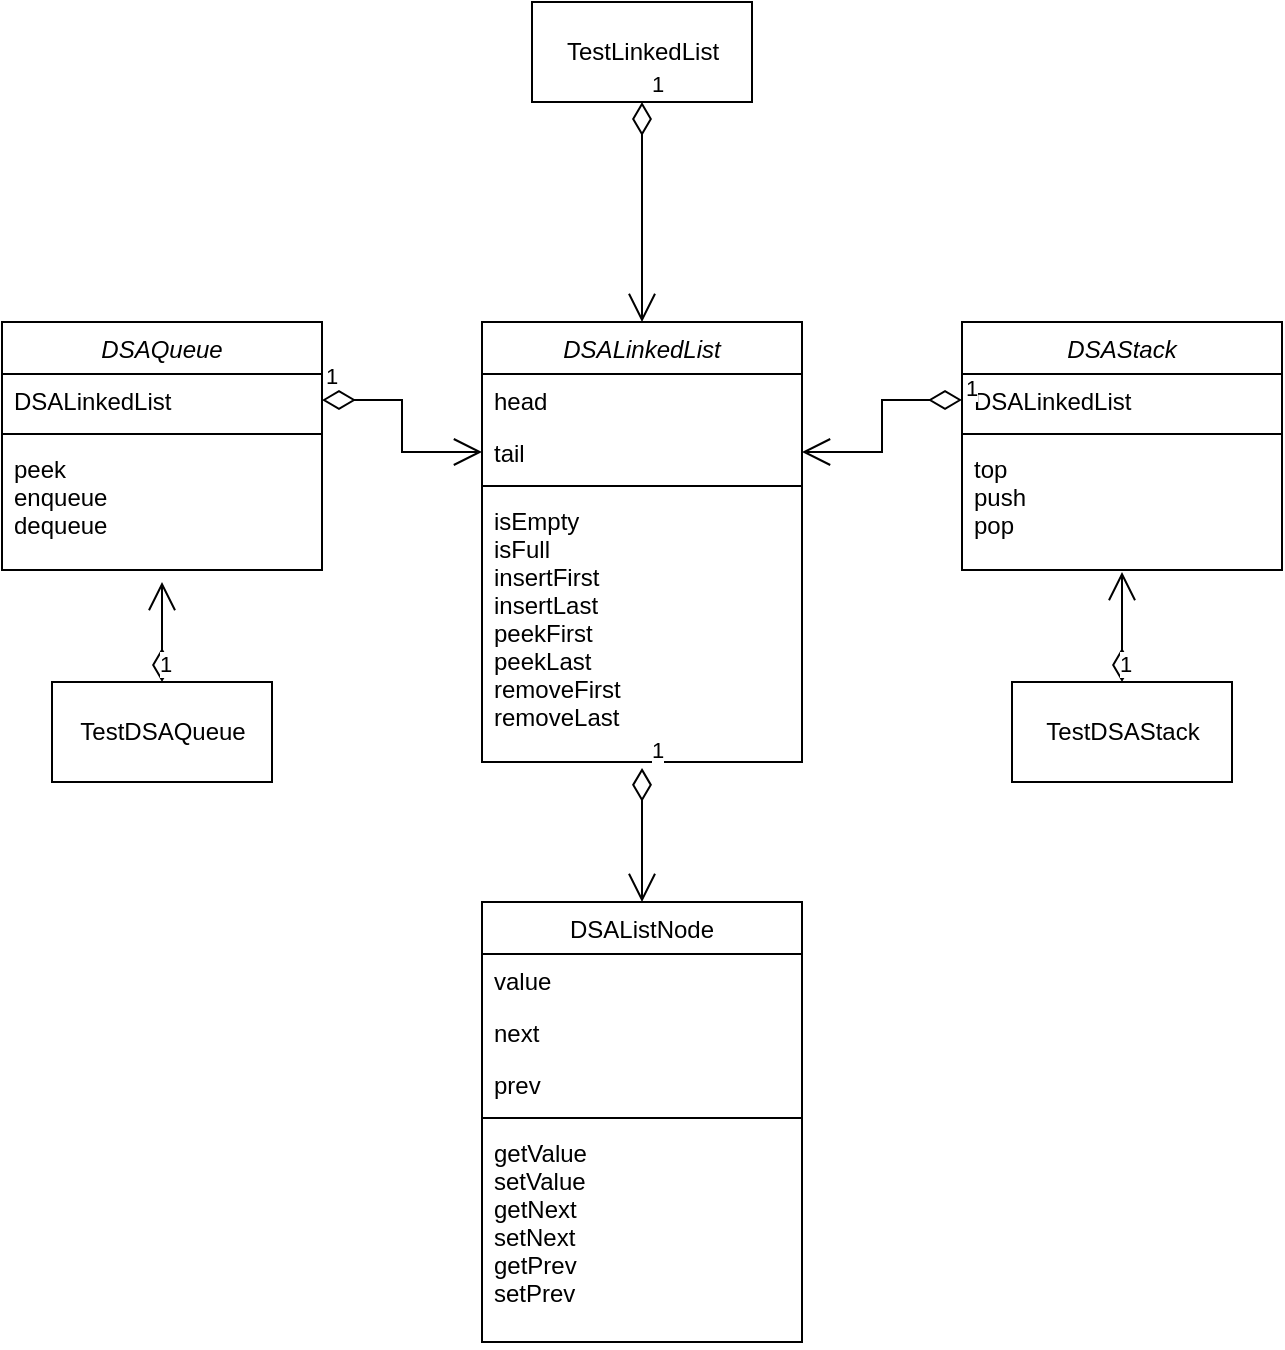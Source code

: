 <mxfile version="20.2.8" type="device"><diagram id="C5RBs43oDa-KdzZeNtuy" name="Page-1"><mxGraphModel dx="1422" dy="737" grid="1" gridSize="10" guides="1" tooltips="1" connect="1" arrows="1" fold="1" page="1" pageScale="1" pageWidth="827" pageHeight="1169" math="0" shadow="0"><root><mxCell id="WIyWlLk6GJQsqaUBKTNV-0"/><mxCell id="WIyWlLk6GJQsqaUBKTNV-1" parent="WIyWlLk6GJQsqaUBKTNV-0"/><mxCell id="zkfFHV4jXpPFQw0GAbJ--0" value="DSALinkedList" style="swimlane;fontStyle=2;align=center;verticalAlign=top;childLayout=stackLayout;horizontal=1;startSize=26;horizontalStack=0;resizeParent=1;resizeLast=0;collapsible=1;marginBottom=0;rounded=0;shadow=0;strokeWidth=1;" parent="WIyWlLk6GJQsqaUBKTNV-1" vertex="1"><mxGeometry x="360" y="560" width="160" height="220" as="geometry"><mxRectangle x="230" y="140" width="160" height="26" as="alternateBounds"/></mxGeometry></mxCell><mxCell id="zkfFHV4jXpPFQw0GAbJ--1" value="head" style="text;align=left;verticalAlign=top;spacingLeft=4;spacingRight=4;overflow=hidden;rotatable=0;points=[[0,0.5],[1,0.5]];portConstraint=eastwest;" parent="zkfFHV4jXpPFQw0GAbJ--0" vertex="1"><mxGeometry y="26" width="160" height="26" as="geometry"/></mxCell><mxCell id="zkfFHV4jXpPFQw0GAbJ--2" value="tail" style="text;align=left;verticalAlign=top;spacingLeft=4;spacingRight=4;overflow=hidden;rotatable=0;points=[[0,0.5],[1,0.5]];portConstraint=eastwest;rounded=0;shadow=0;html=0;" parent="zkfFHV4jXpPFQw0GAbJ--0" vertex="1"><mxGeometry y="52" width="160" height="26" as="geometry"/></mxCell><mxCell id="zkfFHV4jXpPFQw0GAbJ--4" value="" style="line;html=1;strokeWidth=1;align=left;verticalAlign=middle;spacingTop=-1;spacingLeft=3;spacingRight=3;rotatable=0;labelPosition=right;points=[];portConstraint=eastwest;" parent="zkfFHV4jXpPFQw0GAbJ--0" vertex="1"><mxGeometry y="78" width="160" height="8" as="geometry"/></mxCell><mxCell id="zkfFHV4jXpPFQw0GAbJ--5" value="isEmpty&#10;isFull&#10;insertFirst&#10;insertLast&#10;peekFirst&#10;peekLast&#10;removeFirst&#10;removeLast" style="text;align=left;verticalAlign=top;spacingLeft=4;spacingRight=4;overflow=hidden;rotatable=0;points=[[0,0.5],[1,0.5]];portConstraint=eastwest;" parent="zkfFHV4jXpPFQw0GAbJ--0" vertex="1"><mxGeometry y="86" width="160" height="134" as="geometry"/></mxCell><mxCell id="zkfFHV4jXpPFQw0GAbJ--17" value="DSAListNode" style="swimlane;fontStyle=0;align=center;verticalAlign=top;childLayout=stackLayout;horizontal=1;startSize=26;horizontalStack=0;resizeParent=1;resizeLast=0;collapsible=1;marginBottom=0;rounded=0;shadow=0;strokeWidth=1;" parent="WIyWlLk6GJQsqaUBKTNV-1" vertex="1"><mxGeometry x="360" y="850" width="160" height="220" as="geometry"><mxRectangle x="550" y="140" width="160" height="26" as="alternateBounds"/></mxGeometry></mxCell><mxCell id="zkfFHV4jXpPFQw0GAbJ--18" value="value&#10;" style="text;align=left;verticalAlign=top;spacingLeft=4;spacingRight=4;overflow=hidden;rotatable=0;points=[[0,0.5],[1,0.5]];portConstraint=eastwest;" parent="zkfFHV4jXpPFQw0GAbJ--17" vertex="1"><mxGeometry y="26" width="160" height="26" as="geometry"/></mxCell><mxCell id="zkfFHV4jXpPFQw0GAbJ--19" value="next" style="text;align=left;verticalAlign=top;spacingLeft=4;spacingRight=4;overflow=hidden;rotatable=0;points=[[0,0.5],[1,0.5]];portConstraint=eastwest;rounded=0;shadow=0;html=0;" parent="zkfFHV4jXpPFQw0GAbJ--17" vertex="1"><mxGeometry y="52" width="160" height="26" as="geometry"/></mxCell><mxCell id="zkfFHV4jXpPFQw0GAbJ--20" value="prev" style="text;align=left;verticalAlign=top;spacingLeft=4;spacingRight=4;overflow=hidden;rotatable=0;points=[[0,0.5],[1,0.5]];portConstraint=eastwest;rounded=0;shadow=0;html=0;" parent="zkfFHV4jXpPFQw0GAbJ--17" vertex="1"><mxGeometry y="78" width="160" height="26" as="geometry"/></mxCell><mxCell id="zkfFHV4jXpPFQw0GAbJ--23" value="" style="line;html=1;strokeWidth=1;align=left;verticalAlign=middle;spacingTop=-1;spacingLeft=3;spacingRight=3;rotatable=0;labelPosition=right;points=[];portConstraint=eastwest;" parent="zkfFHV4jXpPFQw0GAbJ--17" vertex="1"><mxGeometry y="104" width="160" height="8" as="geometry"/></mxCell><mxCell id="zkfFHV4jXpPFQw0GAbJ--24" value="getValue&#10;setValue&#10;getNext&#10;setNext&#10;getPrev&#10;setPrev" style="text;align=left;verticalAlign=top;spacingLeft=4;spacingRight=4;overflow=hidden;rotatable=0;points=[[0,0.5],[1,0.5]];portConstraint=eastwest;" parent="zkfFHV4jXpPFQw0GAbJ--17" vertex="1"><mxGeometry y="112" width="160" height="108" as="geometry"/></mxCell><mxCell id="T0tZ6VXCq35RO40GKVR4-12" value="TestLinkedList" style="html=1;" parent="WIyWlLk6GJQsqaUBKTNV-1" vertex="1"><mxGeometry x="385" y="400" width="110" height="50" as="geometry"/></mxCell><mxCell id="jp38lHHHXk88Xtq5NfBR-3" value="DSAQueue" style="swimlane;fontStyle=2;align=center;verticalAlign=top;childLayout=stackLayout;horizontal=1;startSize=26;horizontalStack=0;resizeParent=1;resizeLast=0;collapsible=1;marginBottom=0;rounded=0;shadow=0;strokeWidth=1;" parent="WIyWlLk6GJQsqaUBKTNV-1" vertex="1"><mxGeometry x="120" y="560" width="160" height="124" as="geometry"><mxRectangle x="230" y="140" width="160" height="26" as="alternateBounds"/></mxGeometry></mxCell><mxCell id="jp38lHHHXk88Xtq5NfBR-4" value="DSALinkedList" style="text;align=left;verticalAlign=top;spacingLeft=4;spacingRight=4;overflow=hidden;rotatable=0;points=[[0,0.5],[1,0.5]];portConstraint=eastwest;" parent="jp38lHHHXk88Xtq5NfBR-3" vertex="1"><mxGeometry y="26" width="160" height="26" as="geometry"/></mxCell><mxCell id="jp38lHHHXk88Xtq5NfBR-6" value="" style="line;html=1;strokeWidth=1;align=left;verticalAlign=middle;spacingTop=-1;spacingLeft=3;spacingRight=3;rotatable=0;labelPosition=right;points=[];portConstraint=eastwest;" parent="jp38lHHHXk88Xtq5NfBR-3" vertex="1"><mxGeometry y="52" width="160" height="8" as="geometry"/></mxCell><mxCell id="jp38lHHHXk88Xtq5NfBR-7" value="peek&#10;enqueue&#10;dequeue" style="text;align=left;verticalAlign=top;spacingLeft=4;spacingRight=4;overflow=hidden;rotatable=0;points=[[0,0.5],[1,0.5]];portConstraint=eastwest;" parent="jp38lHHHXk88Xtq5NfBR-3" vertex="1"><mxGeometry y="60" width="160" height="64" as="geometry"/></mxCell><mxCell id="jp38lHHHXk88Xtq5NfBR-10" value="DSAStack" style="swimlane;fontStyle=2;align=center;verticalAlign=top;childLayout=stackLayout;horizontal=1;startSize=26;horizontalStack=0;resizeParent=1;resizeLast=0;collapsible=1;marginBottom=0;rounded=0;shadow=0;strokeWidth=1;" parent="WIyWlLk6GJQsqaUBKTNV-1" vertex="1"><mxGeometry x="600" y="560" width="160" height="124" as="geometry"><mxRectangle x="230" y="140" width="160" height="26" as="alternateBounds"/></mxGeometry></mxCell><mxCell id="jp38lHHHXk88Xtq5NfBR-11" value="DSALinkedList" style="text;align=left;verticalAlign=top;spacingLeft=4;spacingRight=4;overflow=hidden;rotatable=0;points=[[0,0.5],[1,0.5]];portConstraint=eastwest;" parent="jp38lHHHXk88Xtq5NfBR-10" vertex="1"><mxGeometry y="26" width="160" height="26" as="geometry"/></mxCell><mxCell id="jp38lHHHXk88Xtq5NfBR-12" value="" style="line;html=1;strokeWidth=1;align=left;verticalAlign=middle;spacingTop=-1;spacingLeft=3;spacingRight=3;rotatable=0;labelPosition=right;points=[];portConstraint=eastwest;" parent="jp38lHHHXk88Xtq5NfBR-10" vertex="1"><mxGeometry y="52" width="160" height="8" as="geometry"/></mxCell><mxCell id="jp38lHHHXk88Xtq5NfBR-13" value="top&#10;push&#10;pop" style="text;align=left;verticalAlign=top;spacingLeft=4;spacingRight=4;overflow=hidden;rotatable=0;points=[[0,0.5],[1,0.5]];portConstraint=eastwest;" parent="jp38lHHHXk88Xtq5NfBR-10" vertex="1"><mxGeometry y="60" width="160" height="64" as="geometry"/></mxCell><mxCell id="WK80ZnPckcwBvJ5D1x4j-0" value="1" style="endArrow=open;html=1;endSize=12;startArrow=diamondThin;startSize=14;startFill=0;edgeStyle=orthogonalEdgeStyle;align=left;verticalAlign=bottom;rounded=0;exitX=0.5;exitY=1;exitDx=0;exitDy=0;entryX=0.5;entryY=0;entryDx=0;entryDy=0;" edge="1" parent="WIyWlLk6GJQsqaUBKTNV-1" source="T0tZ6VXCq35RO40GKVR4-12" target="zkfFHV4jXpPFQw0GAbJ--0"><mxGeometry x="-1" y="3" relative="1" as="geometry"><mxPoint x="430" y="470" as="sourcePoint"/><mxPoint x="590" y="470" as="targetPoint"/></mxGeometry></mxCell><mxCell id="WK80ZnPckcwBvJ5D1x4j-1" value="1" style="endArrow=open;html=1;endSize=12;startArrow=diamondThin;startSize=14;startFill=0;edgeStyle=orthogonalEdgeStyle;align=left;verticalAlign=bottom;rounded=0;exitX=0;exitY=0.5;exitDx=0;exitDy=0;entryX=1;entryY=0.5;entryDx=0;entryDy=0;" edge="1" parent="WIyWlLk6GJQsqaUBKTNV-1" source="jp38lHHHXk88Xtq5NfBR-11" target="zkfFHV4jXpPFQw0GAbJ--2"><mxGeometry x="-1" y="3" relative="1" as="geometry"><mxPoint x="580" y="450" as="sourcePoint"/><mxPoint x="580" y="560" as="targetPoint"/></mxGeometry></mxCell><mxCell id="WK80ZnPckcwBvJ5D1x4j-2" value="1" style="endArrow=open;html=1;endSize=12;startArrow=diamondThin;startSize=14;startFill=0;edgeStyle=orthogonalEdgeStyle;align=left;verticalAlign=bottom;rounded=0;exitX=1;exitY=0.5;exitDx=0;exitDy=0;entryX=0;entryY=0.5;entryDx=0;entryDy=0;" edge="1" parent="WIyWlLk6GJQsqaUBKTNV-1" source="jp38lHHHXk88Xtq5NfBR-4" target="zkfFHV4jXpPFQw0GAbJ--2"><mxGeometry x="-1" y="3" relative="1" as="geometry"><mxPoint x="350" y="510" as="sourcePoint"/><mxPoint x="270" y="536" as="targetPoint"/></mxGeometry></mxCell><mxCell id="WK80ZnPckcwBvJ5D1x4j-3" value="1" style="endArrow=open;html=1;endSize=12;startArrow=diamondThin;startSize=14;startFill=0;edgeStyle=orthogonalEdgeStyle;align=left;verticalAlign=bottom;rounded=0;exitX=0.5;exitY=1.022;exitDx=0;exitDy=0;entryX=0.5;entryY=0;entryDx=0;entryDy=0;exitPerimeter=0;" edge="1" parent="WIyWlLk6GJQsqaUBKTNV-1" source="zkfFHV4jXpPFQw0GAbJ--5" target="zkfFHV4jXpPFQw0GAbJ--17"><mxGeometry x="-1" y="3" relative="1" as="geometry"><mxPoint x="465" y="810" as="sourcePoint"/><mxPoint x="385" y="836" as="targetPoint"/><Array as="points"><mxPoint x="440" y="810"/><mxPoint x="440" y="810"/></Array></mxGeometry></mxCell><mxCell id="WK80ZnPckcwBvJ5D1x4j-9" value="TestDSAStack" style="html=1;" vertex="1" parent="WIyWlLk6GJQsqaUBKTNV-1"><mxGeometry x="625" y="740" width="110" height="50" as="geometry"/></mxCell><mxCell id="WK80ZnPckcwBvJ5D1x4j-10" value="TestDSAQueue" style="html=1;" vertex="1" parent="WIyWlLk6GJQsqaUBKTNV-1"><mxGeometry x="145" y="740" width="110" height="50" as="geometry"/></mxCell><mxCell id="WK80ZnPckcwBvJ5D1x4j-11" value="1" style="endArrow=open;html=1;endSize=12;startArrow=diamondThin;startSize=14;startFill=0;edgeStyle=orthogonalEdgeStyle;align=left;verticalAlign=bottom;rounded=0;exitX=0.5;exitY=0;exitDx=0;exitDy=0;entryX=0.5;entryY=1.094;entryDx=0;entryDy=0;entryPerimeter=0;" edge="1" parent="WIyWlLk6GJQsqaUBKTNV-1" source="WK80ZnPckcwBvJ5D1x4j-10" target="jp38lHHHXk88Xtq5NfBR-7"><mxGeometry x="-1" y="3" relative="1" as="geometry"><mxPoint x="240" y="730" as="sourcePoint"/><mxPoint x="400" y="730" as="targetPoint"/><Array as="points"><mxPoint x="200" y="710"/><mxPoint x="200" y="710"/></Array></mxGeometry></mxCell><mxCell id="WK80ZnPckcwBvJ5D1x4j-13" value="1" style="endArrow=open;html=1;endSize=12;startArrow=diamondThin;startSize=14;startFill=0;edgeStyle=orthogonalEdgeStyle;align=left;verticalAlign=bottom;rounded=0;exitX=0.5;exitY=0;exitDx=0;exitDy=0;entryX=0.5;entryY=1.016;entryDx=0;entryDy=0;entryPerimeter=0;" edge="1" parent="WIyWlLk6GJQsqaUBKTNV-1" source="WK80ZnPckcwBvJ5D1x4j-9" target="jp38lHHHXk88Xtq5NfBR-13"><mxGeometry x="-1" y="3" relative="1" as="geometry"><mxPoint x="667" y="710" as="sourcePoint"/><mxPoint x="827" y="710" as="targetPoint"/></mxGeometry></mxCell></root></mxGraphModel></diagram></mxfile>